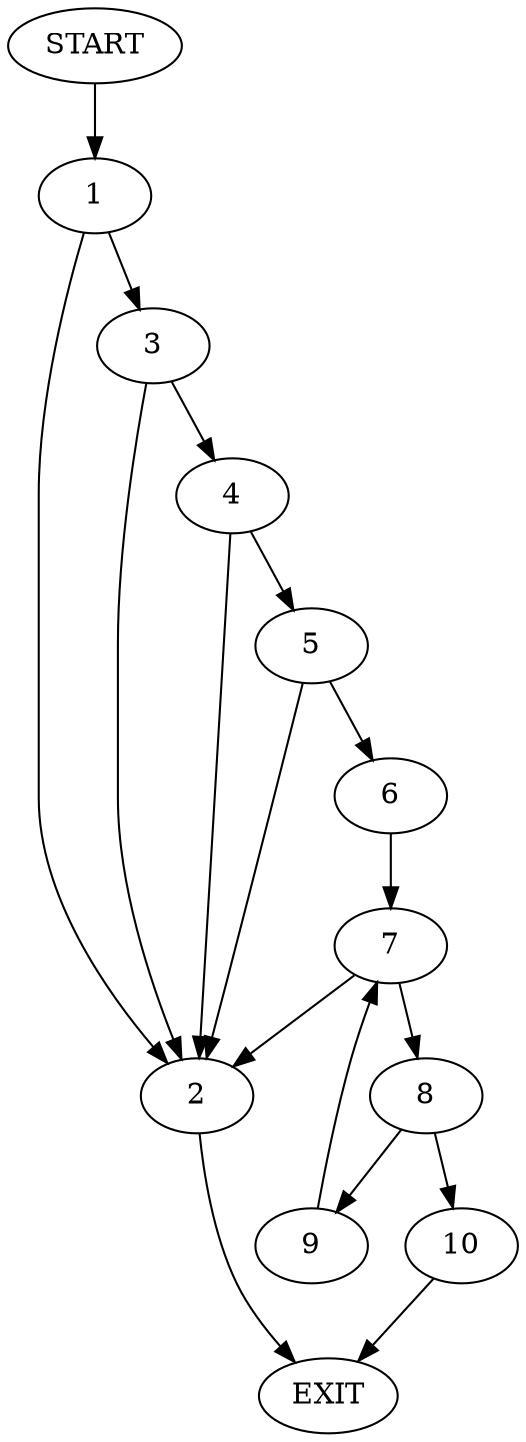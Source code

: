 digraph {
0 [label="START"]
11 [label="EXIT"]
0 -> 1
1 -> 2
1 -> 3
2 -> 11
3 -> 2
3 -> 4
4 -> 5
4 -> 2
5 -> 2
5 -> 6
6 -> 7
7 -> 8
7 -> 2
8 -> 9
8 -> 10
10 -> 11
9 -> 7
}
